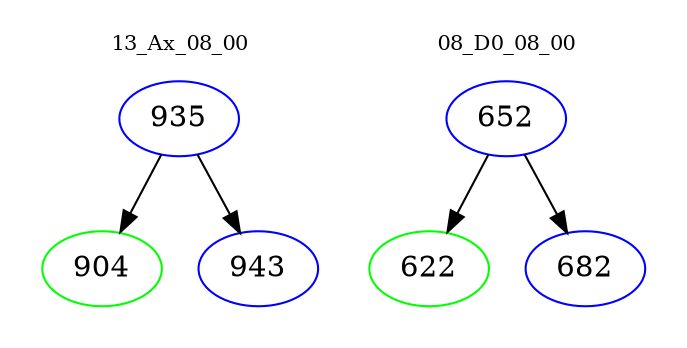 digraph{
subgraph cluster_0 {
color = white
label = "13_Ax_08_00";
fontsize=10;
T0_935 [label="935", color="blue"]
T0_935 -> T0_904 [color="black"]
T0_904 [label="904", color="green"]
T0_935 -> T0_943 [color="black"]
T0_943 [label="943", color="blue"]
}
subgraph cluster_1 {
color = white
label = "08_D0_08_00";
fontsize=10;
T1_652 [label="652", color="blue"]
T1_652 -> T1_622 [color="black"]
T1_622 [label="622", color="green"]
T1_652 -> T1_682 [color="black"]
T1_682 [label="682", color="blue"]
}
}
